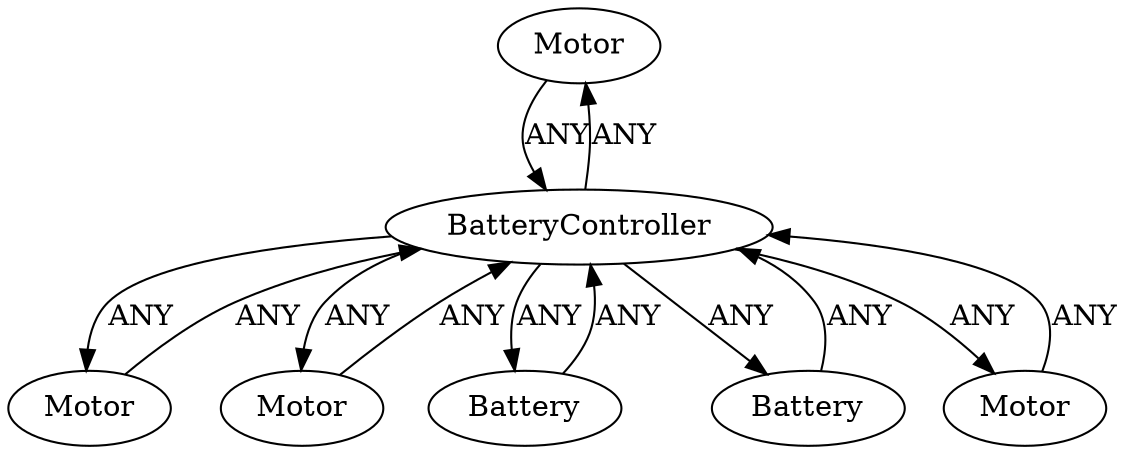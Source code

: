 /* Created by igraph 0.10.2 */
digraph {
  0 [
    instance=Motor_instance_1
    label=Motor
  ];
  1 [
    instance=Motor_instance_2
    label=Motor
  ];
  2 [
    instance=Motor_instance_3
    label=Motor
  ];
  3 [
    instance=Battery_instance_1
    label=Battery
  ];
  4 [
    instance=Battery_instance_2
    label=Battery
  ];
  5 [
    instance=Motor_instance_4
    label=Motor
  ];
  6 [
    instance=BatteryController_instance_1
    label=BatteryController
  ];

  0 -> 6 [
    label=ANY
  ];
  1 -> 6 [
    label=ANY
  ];
  2 -> 6 [
    label=ANY
  ];
  3 -> 6 [
    label=ANY
  ];
  4 -> 6 [
    label=ANY
  ];
  5 -> 6 [
    label=ANY
  ];
  6 -> 0 [
    label=ANY
  ];
  6 -> 1 [
    label=ANY
  ];
  6 -> 2 [
    label=ANY
  ];
  6 -> 3 [
    label=ANY
  ];
  6 -> 4 [
    label=ANY
  ];
  6 -> 5 [
    label=ANY
  ];
}
